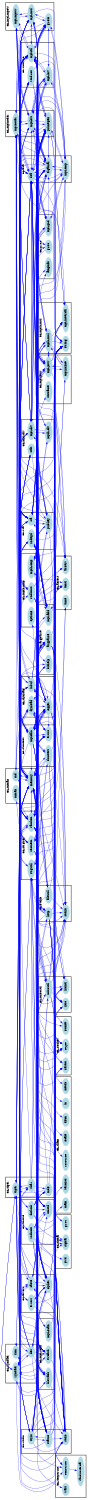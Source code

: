 digraph G {
size = "10,10";
rotate = 90;
subgraph cluster0 {
label = "CL:miscutil";
color = black;
style = bold;
"miscutil"[label="miscutil",shape=ellipse,color=lightblue,fontcolor=black,style=filled];
"libintl"[label="libintl",shape=ellipse,color=lightblue,fontcolor=black,style=filled];
"libio"[label="libio",shape=ellipse,color=lightblue,fontcolor=black,style=filled];
}
subgraph cluster1 {
label = "CL:rijndael";
color = black;
style = bold;
"rijndael"[label="rijndael",shape=ellipse,color=lightblue,fontcolor=black,style=filled];
"des"[label="des",shape=ellipse,color=lightblue,fontcolor=black,style=filled];
"shm"[label="shm",shape=ellipse,color=lightblue,fontcolor=black,style=filled];
}
subgraph cluster2 {
label = "CL:mman";
color = black;
style = bold;
"mman"[label="mman",shape=ellipse,color=lightblue,fontcolor=black,style=filled];
"md"[label="md",shape=ellipse,color=lightblue,fontcolor=black,style=filled];
"memory"[label="memory",shape=ellipse,color=lightblue,fontcolor=black,style=filled];
}
subgraph cluster3 {
label = "CL:strgutil";
color = black;
style = bold;
"strgutil"[label="strgutil",shape=ellipse,color=lightblue,fontcolor=black,style=filled];
"secmem"[label="secmem",shape=ellipse,color=lightblue,fontcolor=black,style=filled];
"random"[label="random",shape=ellipse,color=lightblue,fontcolor=black,style=filled];
}
subgraph cluster4 {
label = "CL:rmd160";
color = black;
style = bold;
"rmd160"[label="rmd160",shape=ellipse,color=lightblue,fontcolor=black,style=filled];
"mpiutil"[label="mpiutil",shape=ellipse,color=lightblue,fontcolor=black,style=filled];
"mpi-inv"[label="mpi-inv",shape=ellipse,color=lightblue,fontcolor=black,style=filled];
}
subgraph cluster5 {
label = "CL:mpih-mul";
color = black;
style = bold;
"mpih-mul"[label="mpih-mul",shape=ellipse,color=lightblue,fontcolor=black,style=filled];
"string"[label="string",shape=ellipse,color=lightblue,fontcolor=black,style=filled];
"mpi-internal"[label="mpi-internal",shape=ellipse,color=lightblue,fontcolor=black,style=filled];
}
subgraph cluster6 {
label = "CL:dsa";
color = black;
style = bold;
"dsa"[label="dsa",shape=ellipse,color=lightblue,fontcolor=black,style=filled];
"elgamal"[label="elgamal",shape=ellipse,color=lightblue,fontcolor=black,style=filled];
"mpi-cmp"[label="mpi-cmp",shape=ellipse,color=lightblue,fontcolor=black,style=filled];
}
subgraph cluster7 {
label = "CL:shmtest";
color = black;
style = bold;
"shmtest"[label="shmtest",shape=ellipse,color=lightblue,fontcolor=black,style=filled];
"mpicalc"[label="mpicalc",shape=ellipse,color=lightblue,fontcolor=black,style=filled];
"errno"[label="errno",shape=ellipse,color=lightblue,fontcolor=black,style=filled];
}
subgraph cluster8 {
label = "CL:mpicoder";
color = black;
style = bold;
"mpicoder"[label="mpicoder",shape=ellipse,color=lightblue,fontcolor=black,style=filled];
"mpi-bit"[label="mpi-bit",shape=ellipse,color=lightblue,fontcolor=black,style=filled];
"primegen"[label="primegen",shape=ellipse,color=lightblue,fontcolor=black,style=filled];
}
subgraph cluster9 {
label = "CL:errors";
color = black;
style = bold;
"errors"[label="errors",shape=ellipse,color=lightblue,fontcolor=black,style=filled];
"cast5"[label="cast5",shape=ellipse,color=lightblue,fontcolor=black,style=filled];
"cipher"[label="cipher",shape=ellipse,color=lightblue,fontcolor=black,style=filled];
}
subgraph cluster10 {
label = "CL:mpi-mpow";
color = black;
style = bold;
"mpi-mpow"[label="mpi-mpow",shape=ellipse,color=lightblue,fontcolor=black,style=filled];
"g10m"[label="g10m",shape=ellipse,color=lightblue,fontcolor=black,style=filled];
"mpi-mul"[label="mpi-mul",shape=ellipse,color=lightblue,fontcolor=black,style=filled];
}
subgraph cluster11 {
label = "CL:stdio";
color = black;
style = bold;
"stdio"[label="stdio",shape=ellipse,color=lightblue,fontcolor=black,style=filled];
"ttyio"[label="ttyio",shape=ellipse,color=lightblue,fontcolor=black,style=filled];
"status"[label="status",shape=ellipse,color=lightblue,fontcolor=black,style=filled];
}
subgraph cluster12 {
label = "CL:rsa";
color = black;
style = bold;
"rsa"[label="rsa",shape=ellipse,color=lightblue,fontcolor=black,style=filled];
"pubkey"[label="pubkey",shape=ellipse,color=lightblue,fontcolor=black,style=filled];
"rndegd"[label="rndegd",shape=ellipse,color=lightblue,fontcolor=black,style=filled];
}
subgraph cluster13 {
label = "CL:dynload";
color = black;
style = bold;
"dynload"[label="dynload",shape=ellipse,color=lightblue,fontcolor=black,style=filled];
"iobuf"[label="iobuf",shape=ellipse,color=lightblue,fontcolor=black,style=filled];
"logger"[label="logger",shape=ellipse,color=lightblue,fontcolor=black,style=filled];
}
subgraph cluster14 {
label = "CL:stdlib";
color = black;
style = bold;
"stdlib"[label="stdlib",shape=ellipse,color=lightblue,fontcolor=black,style=filled];
"http"[label="http",shape=ellipse,color=lightblue,fontcolor=black,style=filled];
"fileutil"[label="fileutil",shape=ellipse,color=lightblue,fontcolor=black,style=filled];
}
subgraph cluster15 {
label = "CL:tiger";
color = black;
style = bold;
"tiger"[label="tiger",shape=ellipse,color=lightblue,fontcolor=black,style=filled];
"sha1"[label="sha1",shape=ellipse,color=lightblue,fontcolor=black,style=filled];
"md5"[label="md5",shape=ellipse,color=lightblue,fontcolor=black,style=filled];
}
subgraph cluster16 {
label = "CL:mpi-pow";
color = black;
style = bold;
"mpi-pow"[label="mpi-pow",shape=ellipse,color=lightblue,fontcolor=black,style=filled];
"mpi-inline"[label="mpi-inline",shape=ellipse,color=lightblue,fontcolor=black,style=filled];
"utsname"[label="utsname",shape=ellipse,color=lightblue,fontcolor=black,style=filled];
}
subgraph cluster17 {
label = "CL:unistd";
color = black;
style = bold;
"unistd"[label="unistd",shape=ellipse,color=lightblue,fontcolor=black,style=filled];
"dotlock"[label="dotlock",shape=ellipse,color=lightblue,fontcolor=black,style=filled];
"rndunix"[label="rndunix",shape=ellipse,color=lightblue,fontcolor=black,style=filled];
}
subgraph cluster18 {
label = "CL:mpi-div";
color = black;
style = bold;
"mpi-div"[label="mpi-div",shape=ellipse,color=lightblue,fontcolor=black,style=filled];
"stat"[label="stat",shape=ellipse,color=lightblue,fontcolor=black,style=filled];
"mpih-div"[label="mpih-div",shape=ellipse,color=lightblue,fontcolor=black,style=filled];
}
subgraph cluster19 {
label = "CL:mpi-scan";
color = black;
style = bold;
"mpi-scan"[label="mpi-scan",shape=ellipse,color=lightblue,fontcolor=black,style=filled];
"twofish"[label="twofish",shape=ellipse,color=lightblue,fontcolor=black,style=filled];
"blowfish"[label="blowfish",shape=ellipse,color=lightblue,fontcolor=black,style=filled];
}
subgraph cluster20 {
label = "CL:assert";
color = black;
style = bold;
"assert"[label="assert",shape=ellipse,color=lightblue,fontcolor=black,style=filled];
"time"[label="time",shape=ellipse,color=lightblue,fontcolor=black,style=filled];
"fcntl"[label="fcntl",shape=ellipse,color=lightblue,fontcolor=black,style=filled];
}
subgraph cluster21 {
label = "CL:argparse";
color = black;
style = bold;
"argparse"[label="argparse",shape=ellipse,color=lightblue,fontcolor=black,style=filled];
"mpi-add"[label="mpi-add",shape=ellipse,color=lightblue,fontcolor=black,style=filled];
"bithelp"[label="bithelp",shape=ellipse,color=lightblue,fontcolor=black,style=filled];
}
subgraph cluster22 {
label = "CL:socket";
color = black;
style = bold;
"socket"[label="socket",shape=ellipse,color=lightblue,fontcolor=black,style=filled];
"select"[label="select",shape=ellipse,color=lightblue,fontcolor=black,style=filled];
"ctype"[label="ctype",shape=ellipse,color=lightblue,fontcolor=black,style=filled];
}
subgraph cluster23 {
label = "CL:mpih-cmp";
color = black;
style = bold;
"mpih-cmp"[label="mpih-cmp",shape=ellipse,color=lightblue,fontcolor=black,style=filled];
"options"[label="options",shape=ellipse,color=lightblue,fontcolor=black,style=filled];
"rndlinux"[label="rndlinux",shape=ellipse,color=lightblue,fontcolor=black,style=filled];
}
subgraph cluster24 {
label = "CL:g10c";
color = black;
style = bold;
"g10c"[label="g10c",shape=ellipse,color=lightblue,fontcolor=black,style=filled];
"mpi-gcd"[label="mpi-gcd",shape=ellipse,color=lightblue,fontcolor=black,style=filled];
"langinfo"[label="langinfo",shape=ellipse,color=lightblue,fontcolor=black,style=filled];
}
subgraph cluster25 {
label = "CL:signal";
color = black;
style = bold;
"signal"[label="signal",shape=ellipse,color=lightblue,fontcolor=black,style=filled];
"g10u"[label="g10u",shape=ellipse,color=lightblue,fontcolor=black,style=filled];
"pwd"[label="pwd",shape=ellipse,color=lightblue,fontcolor=black,style=filled];
}
subgraph cluster26 {
label = "CL:construct";
color = black;
style = bold;
"construct"[label="construct",shape=ellipse,color=lightblue,fontcolor=black,style=filled];
"wait"[label="wait",shape=ellipse,color=lightblue,fontcolor=black,style=filled];
"rand-internal"[label="rand-internal",shape=ellipse,color=lightblue,fontcolor=black,style=filled];
}
subgraph cluster27 {
label = "CL:dlfcn";
color = black;
style = bold;
"dlfcn"[label="dlfcn",shape=ellipse,color=lightblue,fontcolor=black,style=filled];
"netdb"[label="netdb",shape=ellipse,color=lightblue,fontcolor=black,style=filled];
"resource"[label="resource",shape=ellipse,color=lightblue,fontcolor=black,style=filled];
"main"[label="main",shape=ellipse,color=lightblue,fontcolor=black,style=filled];
"termios"[label="termios",shape=ellipse,color=lightblue,fontcolor=black,style=filled];
"locale"[label="locale",shape=ellipse,color=lightblue,fontcolor=black,style=filled];
"in"[label="in",shape=ellipse,color=lightblue,fontcolor=black,style=filled];
}
"mpi-inv" -> "mpi-cmp"[color=blue,font=6];
"secmem" -> "mman"[color=blue,font=6];
"rmd160" -> "random"[color=blue,font=6];
"des" -> "string"[color=blue,font=6];
"strgutil" -> "memory"[color=blue,font=6];
"memory" -> "shmtest"[color=blue,font=6];
"dsa" -> "mpiutil"[color=blue,font=6];
"mpih-mul" -> "mpi-internal"[color=blue,font=6];
"mpicoder" -> "string"[color=blue,font=6];
"mpicalc" -> "errno"[color=blue,font=6];
"des" -> "cast5"[color=blue,font=6];
"errors" -> "stdio"[color=blue,font=6];
"elgamal" -> "primegen"[color=blue,font=6];
"mpi-cmp" -> "mpi-inv"[color=blue,font=6];
"mpi-bit" -> "g10m"[color=blue,font=6];
"cipher" -> "memory"[color=blue,font=6];
"memory" -> "rndegd"[color=blue,font=6];
"mpicalc" -> "mpi-mul"[color=blue,font=6];
"mpi-mpow" -> "mpiutil"[color=blue,font=6];
"ttyio" -> "libio"[color=blue,font=6];
"fileutil" -> "rndegd"[color=blue,font=6];
"ttyio" -> "shmtest"[color=blue,font=6];
"ttyio" -> "status"[color=blue,font=6];
"rndegd" -> "cipher"[color=blue,font=6];
"logger" -> "libio"[color=blue,font=6];
"memory" -> "miscutil"[color=blue,font=6];
"dsa" -> "status"[color=blue,font=6];
"dsa" -> "mpi-pow"[color=blue,font=6];
"rijndael" -> "tiger"[color=blue,font=6];
"iobuf" -> "stdlib"[color=blue,font=6];
"mpiutil" -> "mpicalc"[color=blue,font=6];
"mpi-pow" -> "mpi-inline"[color=blue,font=6];
"sha1" -> "rmd160"[color=blue,font=6];
"mpi-mul" -> "mpih-mul"[color=blue,font=6];
"rijndael" -> "elgamal"[color=blue,font=6];
"mpi-mul" -> "rsa"[color=blue,font=6];
"mpiutil" -> "string"[color=blue,font=6];
"http" -> "memory"[color=blue,font=6];
"dotlock" -> "utsname"[color=blue,font=6];
"iobuf" -> "errors"[color=blue,font=6];
"rndegd" -> "memory"[color=blue,font=6];
"rndegd" -> "rndunix"[color=blue,font=6];
"mpi-div" -> "mpi-internal"[color=blue,font=6];
"cast5" -> "tiger"[color=blue,font=6];
"tiger" -> "cast5"[color=blue,font=6];
"cast5" -> "md5"[color=blue,font=6];
"primegen" -> "random"[color=blue,font=6];
"cipher" -> "blowfish"[color=blue,font=6];
"secmem" -> "libintl"[color=blue,font=6];
"primegen" -> "mpi-scan"[color=blue,font=6];
"dsa" -> "assert"[color=blue,font=6];
"mpi-scan" -> "primegen"[color=blue,font=6];
"errors" -> "iobuf"[color=blue,font=6];
"dsa" -> "mpi-mpow"[color=blue,font=6];
"mpi-cmp" -> "elgamal"[color=blue,font=6];
"twofish" -> "cipher"[color=blue,font=6];
"memory" -> "mpi-mpow"[color=blue,font=6];
"mpicalc" -> "mpiutil"[color=blue,font=6];
"memory" -> "iobuf"[color=blue,font=6];
"stat" -> "stdio"[color=blue,font=6];
"iobuf" -> "unistd"[color=blue,font=6];
"rsa" -> "random"[color=blue,font=6];
"mpi-inv" -> "mpicalc"[color=blue,font=6];
"mpicoder" -> "assert"[color=blue,font=6];
"rndegd" -> "twofish"[color=blue,font=6];
"random" -> "time"[color=blue,font=6];
"dsa" -> "mpicoder"[color=blue,font=6];
"status" -> "ttyio"[color=blue,font=6];
"secmem" -> "mpih-mul"[color=blue,font=6];
"elgamal" -> "mpi-bit"[color=blue,font=6];
"random" -> "rmd160"[color=blue,font=6];
"memory" -> "mpicoder"[color=blue,font=6];
"iobuf" -> "logger"[color=blue,font=6];
"secmem" -> "memory"[color=blue,font=6];
"cipher" -> "twofish"[color=blue,font=6];
"g10m" -> "mpi-mul"[color=blue,font=6];
"status" -> "memory"[color=blue,font=6];
"strgutil" -> "stdio"[color=blue,font=6];
"sha1" -> "md5"[color=blue,font=6];
"dynload" -> "cipher"[color=blue,font=6];
"mpicalc" -> "mpi-pow"[color=blue,font=6];
"argparse" -> "stdio"[color=blue,font=6];
"dsa" -> "cipher"[color=blue,font=6];
"mpi-add" -> "dsa"[color=blue,font=6];
"mpih-div" -> "mpi-div"[color=blue,font=6];
"random" -> "primegen"[color=blue,font=6];
"pubkey" -> "rsa"[color=blue,font=6];
"primegen" -> "rsa"[color=blue,font=6];
"mpiutil" -> "assert"[color=blue,font=6];
"primegen" -> "mpi-mul"[color=blue,font=6];
"cipher" -> "random"[color=blue,font=6];
"dotlock" -> "fcntl"[color=blue,font=6];
"dynload" -> "memory"[color=blue,font=6];
"mpih-div" -> "mpi-internal"[color=blue,font=6];
"memory" -> "argparse"[color=blue,font=6];
"miscutil" -> "time"[color=blue,font=6];
"ttyio" -> "memory"[color=blue,font=6];
"memory" -> "stdlib"[color=blue,font=6];
"des" -> "cipher"[color=blue,font=6];
"fileutil" -> "stdlib"[color=blue,font=6];
"dsa" -> "memory"[color=blue,font=6];
"bithelp" -> "cast5"[color=blue,font=6];
"rmd160" -> "bithelp"[color=blue,font=6];
"logger" -> "libintl"[color=blue,font=6];
"stat" -> "iobuf"[color=blue,font=6];
"mpi-inline" -> "mpi-internal"[color=blue,font=6];
"rsa" -> "mpi-mul"[color=blue,font=6];
"ttyio" -> "libintl"[color=blue,font=6];
"random" -> "ttyio"[color=blue,font=6];
"mpi-bit" -> "mpi-inv"[color=blue,font=6];
"status" -> "options"[color=blue,font=6];
"iobuf" -> "ctype"[color=blue,font=6];
"rndunix" -> "string"[color=blue,font=6];
"g10c" -> "primegen"[color=blue,font=6];
"memory" -> "secmem"[color=blue,font=6];
"memory" -> "fileutil"[color=blue,font=6];
"random" -> "g10c"[color=blue,font=6];
"mpi-mul" -> "elgamal"[color=blue,font=6];
"mpi-mpow" -> "dsa"[color=blue,font=6];
"mpicoder" -> "memory"[color=blue,font=6];
"mpi-cmp" -> "mpi-bit"[color=blue,font=6];
"miscutil" -> "stdio"[color=blue,font=6];
"g10m" -> "mpiutil"[color=blue,font=6];
"mpiutil" -> "mpi-mul"[color=blue,font=6];
"random" -> "rsa"[color=blue,font=6];
"twofish" -> "stdio"[color=blue,font=6];
"rmd160" -> "tiger"[color=blue,font=6];
"stat" -> "random"[color=blue,font=6];
"random" -> "tiger"[color=blue,font=6];
"rijndael" -> "string"[color=blue,font=6];
"dotlock" -> "stdio"[color=blue,font=6];
"ttyio" -> "strgutil"[color=blue,font=6];
"mpi-add" -> "mpih-cmp"[color=blue,font=6];
"primegen" -> "mpiutil"[color=blue,font=6];
"mpi-div" -> "dsa"[color=blue,font=6];
"mpiutil" -> "dsa"[color=blue,font=6];
"dsa" -> "mpi-add"[color=blue,font=6];
"memory" -> "logger"[color=blue,font=6];
"mpi-add" -> "mpi-inv"[color=blue,font=6];
"mpi-pow" -> "mpih-div"[color=blue,font=6];
"mpiutil" -> "memory"[color=blue,font=6];
"g10m" -> "mpi-pow"[color=blue,font=6];
"blowfish" -> "cipher"[color=blue,font=6];
"rsa" -> "mpiutil"[color=blue,font=6];
"mpi-mul" -> "primegen"[color=blue,font=6];
"miscutil" -> "stdlib"[color=blue,font=6];
"blowfish" -> "tiger"[color=blue,font=6];
"mpi-bit" -> "elgamal"[color=blue,font=6];
"md" -> "string"[color=blue,font=6];
"mpicoder" -> "rsa"[color=blue,font=6];
"rndunix" -> "fcntl"[color=blue,font=6];
"mpi-add" -> "g10m"[color=blue,font=6];
"mpiutil" -> "mpih-mul"[color=blue,font=6];
"mpi-gcd" -> "elgamal"[color=blue,font=6];
"mpicoder" -> "primegen"[color=blue,font=6];
"status" -> "libio"[color=blue,font=6];
"mpicalc" -> "shmtest"[color=blue,font=6];
"rndegd" -> "select"[color=blue,font=6];
"http" -> "select"[color=blue,font=6];
"ttyio" -> "errno"[color=blue,font=6];
"rndegd" -> "stdio"[color=blue,font=6];
"memory" -> "elgamal"[color=blue,font=6];
"rndunix" -> "twofish"[color=blue,font=6];
"primegen" -> "mpi-pow"[color=blue,font=6];
"mpi-bit" -> "dsa"[color=blue,font=6];
"argparse" -> "string"[color=blue,font=6];
"cast5" -> "blowfish"[color=blue,font=6];
"mpi-inv" -> "rsa"[color=blue,font=6];
"logger" -> "errno"[color=blue,font=6];
"mpih-mul" -> "mpih-cmp"[color=blue,font=6];
"random" -> "stdlib"[color=blue,font=6];
"rsa" -> "mpi-pow"[color=blue,font=6];
"tiger" -> "rijndael"[color=blue,font=6];
"cipher" -> "dynload"[color=blue,font=6];
"memory" -> "dynload"[color=blue,font=6];
"dsa" -> "random"[color=blue,font=6];
"cast5" -> "sha1"[color=blue,font=6];
"mpi-add" -> "elgamal"[color=blue,font=6];
"mpi-inline" -> "mpih-mul"[color=blue,font=6];
"rndunix" -> "stdio"[color=blue,font=6];
"memory" -> "rsa"[color=blue,font=6];
"mpiutil" -> "mpi-pow"[color=blue,font=6];
"primegen" -> "logger"[color=blue,font=6];
"mpih-mul" -> "secmem"[color=blue,font=6];
"des" -> "random"[color=blue,font=6];
"miscutil" -> "langinfo"[color=blue,font=6];
"mpi-inv" -> "mpiutil"[color=blue,font=6];
"mpicalc" -> "mpi-add"[color=blue,font=6];
"des" -> "rmd160"[color=blue,font=6];
"mpicoder" -> "elgamal"[color=blue,font=6];
"strgutil" -> "ctype"[color=blue,font=6];
"mpih-cmp" -> "mpi-cmp"[color=blue,font=6];
"secmem" -> "errno"[color=blue,font=6];
"iobuf" -> "http"[color=blue,font=6];
"blowfish" -> "elgamal"[color=blue,font=6];
"random" -> "unistd"[color=blue,font=6];
"argparse" -> "ctype"[color=blue,font=6];
"mpih-cmp" -> "mpih-div"[color=blue,font=6];
"mpi-cmp" -> "primegen"[color=blue,font=6];
"mpi-div" -> "mpi-gcd"[color=blue,font=6];
"mpicalc" -> "stdio"[color=blue,font=6];
"pubkey" -> "logger"[color=blue,font=6];
"shmtest" -> "string"[color=blue,font=6];
"random" -> "logger"[color=blue,font=6];
"http" -> "stdlib"[color=blue,font=6];
"http" -> "errno"[color=blue,font=6];
"mpi-pow" -> "dsa"[color=blue,font=6];
"rijndael" -> "cipher"[color=blue,font=6];
"elgamal" -> "mpi-cmp"[color=blue,font=6];
"http" -> "errors"[color=blue,font=6];
"fileutil" -> "dynload"[color=blue,font=6];
"dsa" -> "mpi-inv"[color=blue,font=6];
"mpi-pow" -> "elgamal"[color=blue,font=6];
"status" -> "miscutil"[color=blue,font=6];
"rndegd" -> "socket"[color=blue,font=6];
"http" -> "socket"[color=blue,font=6];
"des" -> "sha1"[color=blue,font=6];
"des" -> "tiger"[color=blue,font=6];
"status" -> "elgamal"[color=blue,font=6];
"elgamal" -> "dsa"[color=blue,font=6];
"shmtest" -> "shm"[color=blue,font=6];
"miscutil" -> "ctype"[color=blue,font=6];
"cipher" -> "rijndael"[color=blue,font=6];
"blowfish" -> "rijndael"[color=blue,font=6];
"cipher" -> "logger"[color=blue,font=6];
"mpi-div" -> "mpicalc"[color=blue,font=6];
"mpicalc" -> "libintl"[color=blue,font=6];
"md" -> "dynload"[color=blue,font=6];
"dotlock" -> "string"[color=blue,font=6];
"memory" -> "ttyio"[color=blue,font=6];
"md" -> "cipher"[color=blue,font=6];
"mpi-inline" -> "mpi-pow"[color=blue,font=6];
"http" -> "unistd"[color=blue,font=6];
"rmd160" -> "twofish"[color=blue,font=6];
"rndegd" -> "unistd"[color=blue,font=6];
"logger" -> "string"[color=blue,font=6];
"mpi-pow" -> "string"[color=blue,font=6];
"mpi-mpow" -> "assert"[color=blue,font=6];
"mpicalc" -> "shm"[color=blue,font=6];
"g10m" -> "mpi-add"[color=blue,font=6];
"secmem" -> "stdlib"[color=blue,font=6];
"mpicoder" -> "mpi-bit"[color=blue,font=6];
"md" -> "memory"[color=blue,font=6];
"rndegd" -> "logger"[color=blue,font=6];
"http" -> "logger"[color=blue,font=6];
"memory" -> "http"[color=blue,font=6];
"dsa" -> "stdio"[color=blue,font=6];
"dsa" -> "elgamal"[color=blue,font=6];
"mpicoder" -> "stdio"[color=blue,font=6];
"http" -> "strgutil"[color=blue,font=6];
"mpiutil" -> "primegen"[color=blue,font=6];
"shmtest" -> "stdio"[color=blue,font=6];
"primegen" -> "mpi-add"[color=blue,font=6];
"status" -> "signal"[color=blue,font=6];
"elgamal" -> "pubkey"[color=blue,font=6];
"argparse" -> "memory"[color=blue,font=6];
"rndlinux" -> "string"[color=blue,font=6];
"dynload" -> "fileutil"[color=blue,font=6];
"mpi-mpow" -> "elgamal"[color=blue,font=6];
"mpicalc" -> "mpi-inv"[color=blue,font=6];
"ttyio" -> "stdlib"[color=blue,font=6];
"memory" -> "strgutil"[color=blue,font=6];
"rsa" -> "mpi-add"[color=blue,font=6];
"sha1" -> "tiger"[color=blue,font=6];
"des" -> "blowfish"[color=blue,font=6];
"secmem" -> "unistd"[color=blue,font=6];
"cipher" -> "cast5"[color=blue,font=6];
"mpi-bit" -> "mpi-mpow"[color=blue,font=6];
"status" -> "unistd"[color=blue,font=6];
"mpi-cmp" -> "mpi-gcd"[color=blue,font=6];
"strgutil" -> "langinfo"[color=blue,font=6];
"mpiutil" -> "mpi-add"[color=blue,font=6];
"secmem" -> "logger"[color=blue,font=6];
"status" -> "errno"[color=blue,font=6];
"mpi-mpow" -> "memory"[color=blue,font=6];
"status" -> "logger"[color=blue,font=6];
"argparse" -> "strgutil"[color=blue,font=6];
"memory" -> "mpih-mul"[color=blue,font=6];
"mpi-bit" -> "mpicoder"[color=blue,font=6];
"mpi-mul" -> "mpi-div"[color=blue,font=6];
"mpicoder" -> "iobuf"[color=blue,font=6];
"dynload" -> "unistd"[color=blue,font=6];
"strgutil" -> "ttyio"[color=blue,font=6];
"ttyio" -> "unistd"[color=blue,font=6];
"mpi-pow" -> "assert"[color=blue,font=6];
"mpi-inv" -> "g10m"[color=blue,font=6];
"memory" -> "g10u"[color=blue,font=6];
"cipher" -> "des"[color=blue,font=6];
"mpicalc" -> "string"[color=blue,font=6];
"mpi-pow" -> "mpih-mul"[color=blue,font=6];
"rndlinux" -> "twofish"[color=blue,font=6];
"rndunix" -> "pwd"[color=blue,font=6];
"md5" -> "bithelp"[color=blue,font=6];
"dynload" -> "logger"[color=blue,font=6];
"ttyio" -> "logger"[color=blue,font=6];
"mpi-add" -> "rsa"[color=blue,font=6];
"dsa" -> "logger"[color=blue,font=6];
"shmtest" -> "memory"[color=blue,font=6];
"md" -> "construct"[color=blue,font=6];
"dsa" -> "mpi-bit"[color=blue,font=6];
"mpih-div" -> "mpi-pow"[color=blue,font=6];
"mpicalc" -> "ctype"[color=blue,font=6];
"mpi-inv" -> "mpi-add"[color=blue,font=6];
"memory" -> "dotlock"[color=blue,font=6];
"mpi-div" -> "mpi-mul"[color=blue,font=6];
"iobuf" -> "mpicoder"[color=blue,font=6];
"g10m" -> "mpi-inv"[color=blue,font=6];
"random" -> "errno"[color=blue,font=6];
"mpi-mpow" -> "mpi-bit"[color=blue,font=6];
"md" -> "random"[color=blue,font=6];
"argparse" -> "mpicalc"[color=blue,font=6];
"mpiutil" -> "secmem"[color=blue,font=6];
"mpicoder" -> "logger"[color=blue,font=6];
"rndunix" -> "select"[color=blue,font=6];
"mpi-gcd" -> "mpi-div"[color=blue,font=6];
"miscutil" -> "ttyio"[color=blue,font=6];
"mpi-div" -> "mpih-div"[color=blue,font=6];
"argparse" -> "random"[color=blue,font=6];
"dotlock" -> "memory"[color=blue,font=6];
"random" -> "construct"[color=blue,font=6];
"cast5" -> "rijndael"[color=blue,font=6];
"mpi-inline" -> "mpi-add"[color=blue,font=6];
"mpi-cmp" -> "dsa"[color=blue,font=6];
"logger" -> "memory"[color=blue,font=6];
"random" -> "miscutil"[color=blue,font=6];
"http" -> "netdb"[color=blue,font=6];
"mpi-bit" -> "mpi-cmp"[color=blue,font=6];
"ttyio" -> "stdio"[color=blue,font=6];
"elgamal" -> "blowfish"[color=blue,font=6];
"md5" -> "tiger"[color=blue,font=6];
"rsa" -> "pubkey"[color=blue,font=6];
"twofish" -> "tiger"[color=blue,font=6];
"mpi-gcd" -> "mpi-cmp"[color=blue,font=6];
"mpiutil" -> "logger"[color=blue,font=6];
"logger" -> "stdio"[color=blue,font=6];
"mpi-div" -> "mpiutil"[color=blue,font=6];
"mpi-div" -> "rsa"[color=blue,font=6];
"elgamal" -> "mpi-mul"[color=blue,font=6];
"mpiutil" -> "rsa"[color=blue,font=6];
"mpi-add" -> "mpi-div"[color=blue,font=6];
"mpih-cmp" -> "mpih-mul"[color=blue,font=6];
"mpiutil" -> "mpi-inv"[color=blue,font=6];
"mpicalc" -> "mpi-bit"[color=blue,font=6];
"tiger" -> "string"[color=blue,font=6];
"mpi-mul" -> "mpicalc"[color=blue,font=6];
"sha1" -> "bithelp"[color=blue,font=6];
"rndunix" -> "wait"[color=blue,font=6];
"random" -> "stat"[color=blue,font=6];
"primegen" -> "elgamal"[color=blue,font=6];
"mpi-add" -> "primegen"[color=blue,font=6];
"mpi-bit" -> "rsa"[color=blue,font=6];
"cipher" -> "pubkey"[color=blue,font=6];
"rndunix" -> "stdlib"[color=blue,font=6];
"secmem" -> "stdio"[color=blue,font=6];
"iobuf" -> "string"[color=blue,font=6];
"strgutil" -> "http"[color=blue,font=6];
"argparse" -> "libio"[color=blue,font=6];
"mpih-mul" -> "mpi-mul"[color=blue,font=6];
"rndlinux" -> "errno"[color=blue,font=6];
"mpih-mul" -> "mpi-inline"[color=blue,font=6];
"construct" -> "rand-internal"[color=blue,font=6];
"elgamal" -> "mpiutil"[color=blue,font=6];
"dsa" -> "primegen"[color=blue,font=6];
"rndunix" -> "signal"[color=blue,font=6];
"cast5" -> "string"[color=blue,font=6];
"memory" -> "primegen"[color=blue,font=6];
"mpiutil" -> "elgamal"[color=blue,font=6];
"shmtest" -> "argparse"[color=blue,font=6];
"http" -> "stdio"[color=blue,font=6];
"mpicalc" -> "memory"[color=blue,font=6];
"cast5" -> "elgamal"[color=blue,font=6];
"mpi-bit" -> "mpicalc"[color=blue,font=6];
"mpi-pow" -> "primegen"[color=blue,font=6];
"random" -> "argparse"[color=blue,font=6];
"rndunix" -> "unistd"[color=blue,font=6];
"mpi-gcd" -> "mpicalc"[color=blue,font=6];
"miscutil" -> "libio"[color=blue,font=6];
"mpi-cmp" -> "g10m"[color=blue,font=6];
"g10m" -> "mpi-bit"[color=blue,font=6];
"elgamal" -> "mpi-pow"[color=blue,font=6];
"rsa" -> "primegen"[color=blue,font=6];
"miscutil" -> "libintl"[color=blue,font=6];
"rndunix" -> "logger"[color=blue,font=6];
"status" -> "dsa"[color=blue,font=6];
"mpih-mul" -> "mpiutil"[color=blue,font=6];
"rijndael" -> "stdio"[color=blue,font=6];
"mpi-mul" -> "mpi-mpow"[color=blue,font=6];
"rsa" -> "dsa"[color=blue,font=6];
"primegen" -> "mpicoder"[color=blue,font=6];
"mpi-inv" -> "elgamal"[color=blue,font=6];
"rndegd" -> "rndlinux"[color=blue,font=6];
"iobuf" -> "errno"[color=blue,font=6];
"mpi-pow" -> "rsa"[color=blue,font=6];
"dsa" -> "mpi-div"[color=blue,font=6];
"tiger" -> "md5"[color=blue,font=6];
"argparse" -> "stdlib"[color=blue,font=6];
"cast5" -> "stdio"[color=blue,font=6];
"primegen" -> "mpi-bit"[color=blue,font=6];
"mpi-add" -> "mpicalc"[color=blue,font=6];
"errors" -> "libintl"[color=blue,font=6];
"mpi-mul" -> "dsa"[color=blue,font=6];
"iobuf" -> "assert"[color=blue,font=6];
"logger" -> "mpicoder"[color=blue,font=6];
"elgamal" -> "rsa"[color=blue,font=6];
"http" -> "iobuf"[color=blue,font=6];
"rsa" -> "mpi-bit"[color=blue,font=6];
"md5" -> "twofish"[color=blue,font=6];
"md" -> "stdio"[color=blue,font=6];
"tiger" -> "bithelp"[color=blue,font=6];
"memory" -> "string"[color=blue,font=6];
"fileutil" -> "string"[color=blue,font=6];
"mpicoder" -> "mpicalc"[color=blue,font=6];
"strgutil" -> "miscutil"[color=blue,font=6];
"random" -> "resource"[color=blue,font=6];
"mpih-mul" -> "mpi-pow"[color=blue,font=6];
"status" -> "main"[color=blue,font=6];
"mpicoder" -> "g10m"[color=blue,font=6];
"dsa" -> "mpi-cmp"[color=blue,font=6];
"rmd160" -> "string"[color=blue,font=6];
"rijndael" -> "cast5"[color=blue,font=6];
"des" -> "rijndael"[color=blue,font=6];
"dotlock" -> "select"[color=blue,font=6];
"ttyio" -> "ctype"[color=blue,font=6];
"dynload" -> "pubkey"[color=blue,font=6];
"status" -> "strgutil"[color=blue,font=6];
"elgamal" -> "status"[color=blue,font=6];
"mpiutil" -> "mpi-bit"[color=blue,font=6];
"dsa" -> "pubkey"[color=blue,font=6];
"md" -> "logger"[color=blue,font=6];
"logger" -> "argparse"[color=blue,font=6];
"mpi-div" -> "g10m"[color=blue,font=6];
"dsa" -> "rsa"[color=blue,font=6];
"primegen" -> "stdio"[color=blue,font=6];
"mpiutil" -> "g10m"[color=blue,font=6];
"mpi-pow" -> "mpicalc"[color=blue,font=6];
"shmtest" -> "ttyio"[color=blue,font=6];
"mpicoder" -> "pubkey"[color=blue,font=6];
"dsa" -> "mpi-gcd"[color=blue,font=6];
"status" -> "stdio"[color=blue,font=6];
"sha1" -> "string"[color=blue,font=6];
"memory" -> "status"[color=blue,font=6];
"shmtest" -> "stdlib"[color=blue,font=6];
"g10u" -> "memory"[color=blue,font=6];
"random" -> "fcntl"[color=blue,font=6];
"mpi-div" -> "mpi-add"[color=blue,font=6];
"ttyio" -> "termios"[color=blue,font=6];
"rndlinux" -> "select"[color=blue,font=6];
"mpicalc" -> "mpi-div"[color=blue,font=6];
"status" -> "shm"[color=blue,font=6];
"stat" -> "rndlinux"[color=blue,font=6];
"mpi-inv" -> "mpi-bit"[color=blue,font=6];
"iobuf" -> "memory"[color=blue,font=6];
"cast5" -> "cipher"[color=blue,font=6];
"primegen" -> "g10c"[color=blue,font=6];
"iobuf" -> "stat"[color=blue,font=6];
"mpi-mul" -> "mpiutil"[color=blue,font=6];
"pubkey" -> "dsa"[color=blue,font=6];
"shmtest" -> "signal"[color=blue,font=6];
"secmem" -> "mpiutil"[color=blue,font=6];
"miscutil" -> "string"[color=blue,font=6];
"primegen" -> "dsa"[color=blue,font=6];
"mpi-pow" -> "g10m"[color=blue,font=6];
"errors" -> "http"[color=blue,font=6];
"mpih-cmp" -> "mpi-add"[color=blue,font=6];
"des" -> "md5"[color=blue,font=6];
"rijndael" -> "blowfish"[color=blue,font=6];
"pubkey" -> "construct"[color=blue,font=6];
"mpicalc" -> "libio"[color=blue,font=6];
"g10m" -> "mpicoder"[color=blue,font=6];
"dotlock" -> "stdlib"[color=blue,font=6];
"rndlinux" -> "stat"[color=blue,font=6];
"http" -> "ctype"[color=blue,font=6];
"rndegd" -> "fileutil"[color=blue,font=6];
"mpi-bit" -> "mpi-internal"[color=blue,font=6];
"ttyio" -> "miscutil"[color=blue,font=6];
"sha1" -> "twofish"[color=blue,font=6];
"mpicalc" -> "mpicoder"[color=blue,font=6];
"logger" -> "stdlib"[color=blue,font=6];
"random" -> "stdio"[color=blue,font=6];
"random" -> "libintl"[color=blue,font=6];
"pubkey" -> "string"[color=blue,font=6];
"strgutil" -> "argparse"[color=blue,font=6];
"random" -> "string"[color=blue,font=6];
"mpih-mul" -> "string"[color=blue,font=6];
"mpi-add" -> "mpi-inline"[color=blue,font=6];
"tiger" -> "sha1"[color=blue,font=6];
"random" -> "dsa"[color=blue,font=6];
"dotlock" -> "signal"[color=blue,font=6];
"primegen" -> "status"[color=blue,font=6];
"mpi-bit" -> "mpiutil"[color=blue,font=6];
"logger" -> "secmem"[color=blue,font=6];
"elgamal" -> "rijndael"[color=blue,font=6];
"strgutil" -> "string"[color=blue,font=6];
"miscutil" -> "status"[color=blue,font=6];
"cipher" -> "construct"[color=blue,font=6];
"mpicalc" -> "mpi-gcd"[color=blue,font=6];
"mpi-bit" -> "pubkey"[color=blue,font=6];
"mpi-gcd" -> "mpiutil"[color=blue,font=6];
"mpi-add" -> "mpi-internal"[color=blue,font=6];
"mpicalc" -> "argparse"[color=blue,font=6];
"mpicalc" -> "locale"[color=blue,font=6];
"des" -> "twofish"[color=blue,font=6];
"dynload" -> "dlfcn"[color=blue,font=6];
"blowfish" -> "stdio"[color=blue,font=6];
"tiger" -> "rndlinux"[color=blue,font=6];
"argparse" -> "shmtest"[color=blue,font=6];
"memory" -> "mpiutil"[color=blue,font=6];
"memory" -> "cipher"[color=blue,font=6];
"fileutil" -> "cipher"[color=blue,font=6];
"dotlock" -> "unistd"[color=blue,font=6];
"twofish" -> "rijndael"[color=blue,font=6];
"g10m" -> "mpi-div"[color=blue,font=6];
"mpiutil" -> "mpi-mpow"[color=blue,font=6];
"cipher" -> "string"[color=blue,font=6];
"tiger" -> "random"[color=blue,font=6];
"mpi-gcd" -> "g10m"[color=blue,font=6];
"primegen" -> "assert"[color=blue,font=6];
"tiger" -> "rmd160"[color=blue,font=6];
"rndlinux" -> "fcntl"[color=blue,font=6];
"dotlock" -> "logger"[color=blue,font=6];
"mpicoder" -> "dsa"[color=blue,font=6];
"fileutil" -> "memory"[color=blue,font=6];
"mpicoder" -> "libio"[color=blue,font=6];
"mpi-scan" -> "stdlib"[color=blue,font=6];
"md5" -> "string"[color=blue,font=6];
"pubkey" -> "elgamal"[color=blue,font=6];
"mpi-pow" -> "mpi-internal"[color=blue,font=6];
"tiger" -> "rndunix"[color=blue,font=6];
"memory" -> "md"[color=blue,font=6];
"mpiutil" -> "mpicoder"[color=blue,font=6];
"mpi-add" -> "mpiutil"[color=blue,font=6];
"primegen" -> "mpi-div"[color=blue,font=6];
"g10m" -> "mpi-cmp"[color=blue,font=6];
"dotlock" -> "errno"[color=blue,font=6];
"http" -> "string"[color=blue,font=6];
"rndegd" -> "string"[color=blue,font=6];
"mpi-cmp" -> "rsa"[color=blue,font=6];
"strgutil" -> "status"[color=blue,font=6];
"blowfish" -> "cast5"[color=blue,font=6];
"mpi-mul" -> "g10m"[color=blue,font=6];
"mpi-inv" -> "dsa"[color=blue,font=6];
"pubkey" -> "dynload"[color=blue,font=6];
"rsa" -> "mpi-div"[color=blue,font=6];
"tiger" -> "rndegd"[color=blue,font=6];
"rndlinux" -> "unistd"[color=blue,font=6];
"mpicoder" -> "mpiutil"[color=blue,font=6];
"mpi-cmp" -> "mpih-cmp"[color=blue,font=6];
"tiger" -> "des"[color=blue,font=6];
"mpicalc" -> "stdlib"[color=blue,font=6];
"primegen" -> "mpi-cmp"[color=blue,font=6];
"rndlinux" -> "logger"[color=blue,font=6];
"cast5" -> "rmd160"[color=blue,font=6];
"mpiutil" -> "mpi-div"[color=blue,font=6];
"rijndael" -> "twofish"[color=blue,font=6];
"mpi-mul" -> "mpi-internal"[color=blue,font=6];
"primegen" -> "cipher"[color=blue,font=6];
"random" -> "elgamal"[color=blue,font=6];
"memory" -> "dsa"[color=blue,font=6];
"tiger" -> "twofish"[color=blue,font=6];
"rsa" -> "mpi-cmp"[color=blue,font=6];
"status" -> "primegen"[color=blue,font=6];
"g10m" -> "mpi-gcd"[color=blue,font=6];
"rndegd" -> "errno"[color=blue,font=6];
"iobuf" -> "fcntl"[color=blue,font=6];
"miscutil" -> "strgutil"[color=blue,font=6];
"dsa" -> "mpi-mul"[color=blue,font=6];
"primegen" -> "memory"[color=blue,font=6];
"mpi-pow" -> "mpiutil"[color=blue,font=6];
"random" -> "dynload"[color=blue,font=6];
"secmem" -> "string"[color=blue,font=6];
"cipher" -> "assert"[color=blue,font=6];
"miscutil" -> "memory"[color=blue,font=6];
"status" -> "string"[color=blue,font=6];
"elgamal" -> "mpi-inv"[color=blue,font=6];
"elgamal" -> "random"[color=blue,font=6];
"dynload" -> "md"[color=blue,font=6];
"mpi-div" -> "primegen"[color=blue,font=6];
"pubkey" -> "cipher"[color=blue,font=6];
"mpi-mpow" -> "mpi-mul"[color=blue,font=6];
"des" -> "stdio"[color=blue,font=6];
"pubkey" -> "mpi-bit"[color=blue,font=6];
"http" -> "in"[color=blue,font=6];
"tiger" -> "blowfish"[color=blue,font=6];
"rndunix" -> "errno"[color=blue,font=6];
"rsa" -> "memory"[color=blue,font=6];
"rijndael" -> "des"[color=blue,font=6];
"mpicalc" -> "logger"[color=blue,font=6];
"mpi-bit" -> "primegen"[color=blue,font=6];
"dynload" -> "string"[color=blue,font=6];
"ttyio" -> "string"[color=blue,font=6];
"random" -> "memory"[color=blue,font=6];
"pubkey" -> "mpicoder"[color=blue,font=6];
"argparse" -> "libintl"[color=blue,font=6];
"dsa" -> "string"[color=blue,font=6];
"mpih-mul" -> "memory"[color=blue,font=6];
"mpih-div" -> "mpih-cmp"[color=blue,font=6];
"iobuf" -> "stdio"[color=blue,font=6];
"mpi-gcd" -> "rsa"[color=blue,font=6];
"memory" -> "random"[color=blue,font=6];
"g10c" -> "random"[color=blue,font=6];
"mpiutil" -> "mpi-gcd"[color=blue,font=6];
}